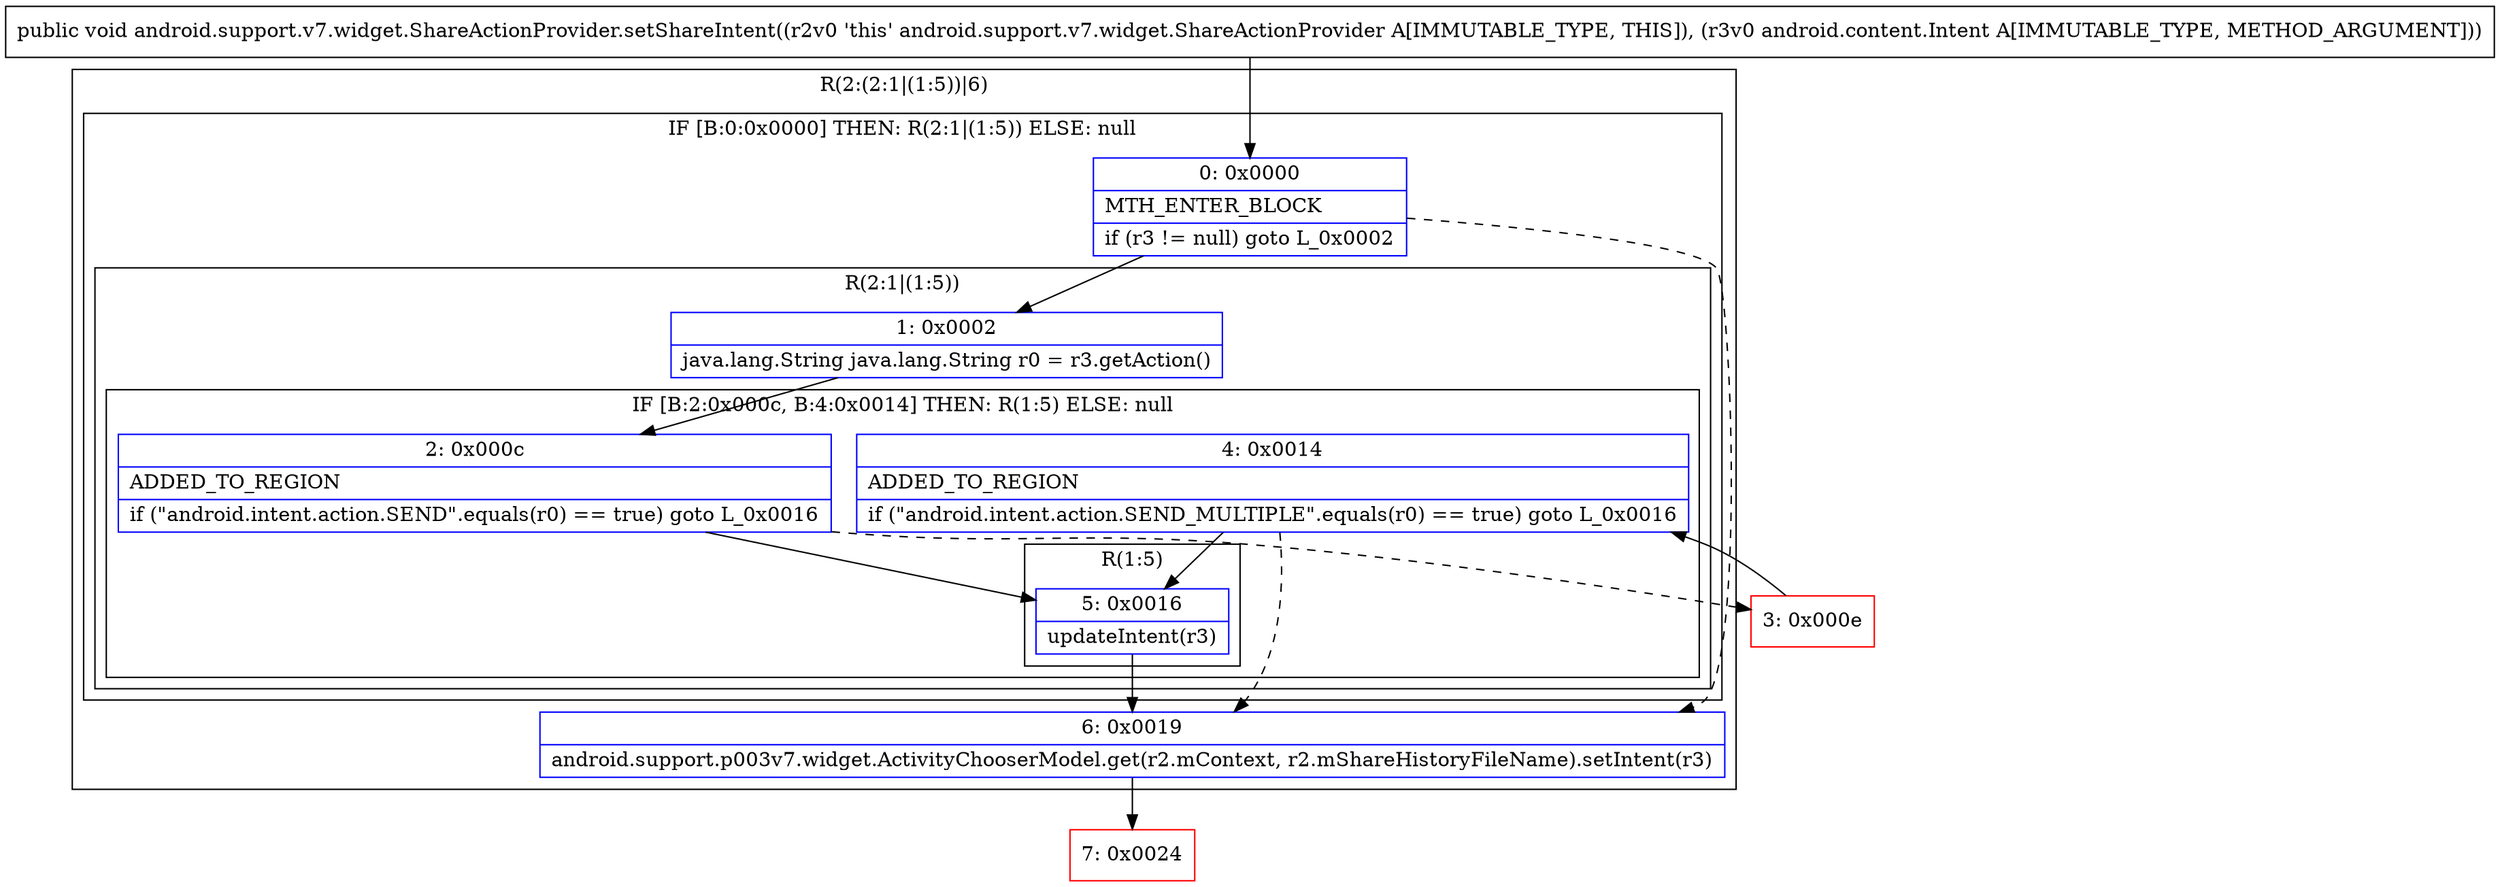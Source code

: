 digraph "CFG forandroid.support.v7.widget.ShareActionProvider.setShareIntent(Landroid\/content\/Intent;)V" {
subgraph cluster_Region_887572141 {
label = "R(2:(2:1|(1:5))|6)";
node [shape=record,color=blue];
subgraph cluster_IfRegion_1019459767 {
label = "IF [B:0:0x0000] THEN: R(2:1|(1:5)) ELSE: null";
node [shape=record,color=blue];
Node_0 [shape=record,label="{0\:\ 0x0000|MTH_ENTER_BLOCK\l|if (r3 != null) goto L_0x0002\l}"];
subgraph cluster_Region_746927160 {
label = "R(2:1|(1:5))";
node [shape=record,color=blue];
Node_1 [shape=record,label="{1\:\ 0x0002|java.lang.String java.lang.String r0 = r3.getAction()\l}"];
subgraph cluster_IfRegion_1698150661 {
label = "IF [B:2:0x000c, B:4:0x0014] THEN: R(1:5) ELSE: null";
node [shape=record,color=blue];
Node_2 [shape=record,label="{2\:\ 0x000c|ADDED_TO_REGION\l|if (\"android.intent.action.SEND\".equals(r0) == true) goto L_0x0016\l}"];
Node_4 [shape=record,label="{4\:\ 0x0014|ADDED_TO_REGION\l|if (\"android.intent.action.SEND_MULTIPLE\".equals(r0) == true) goto L_0x0016\l}"];
subgraph cluster_Region_1743613029 {
label = "R(1:5)";
node [shape=record,color=blue];
Node_5 [shape=record,label="{5\:\ 0x0016|updateIntent(r3)\l}"];
}
}
}
}
Node_6 [shape=record,label="{6\:\ 0x0019|android.support.p003v7.widget.ActivityChooserModel.get(r2.mContext, r2.mShareHistoryFileName).setIntent(r3)\l}"];
}
Node_3 [shape=record,color=red,label="{3\:\ 0x000e}"];
Node_7 [shape=record,color=red,label="{7\:\ 0x0024}"];
MethodNode[shape=record,label="{public void android.support.v7.widget.ShareActionProvider.setShareIntent((r2v0 'this' android.support.v7.widget.ShareActionProvider A[IMMUTABLE_TYPE, THIS]), (r3v0 android.content.Intent A[IMMUTABLE_TYPE, METHOD_ARGUMENT])) }"];
MethodNode -> Node_0;
Node_0 -> Node_1;
Node_0 -> Node_6[style=dashed];
Node_1 -> Node_2;
Node_2 -> Node_3[style=dashed];
Node_2 -> Node_5;
Node_4 -> Node_5;
Node_4 -> Node_6[style=dashed];
Node_5 -> Node_6;
Node_6 -> Node_7;
Node_3 -> Node_4;
}

